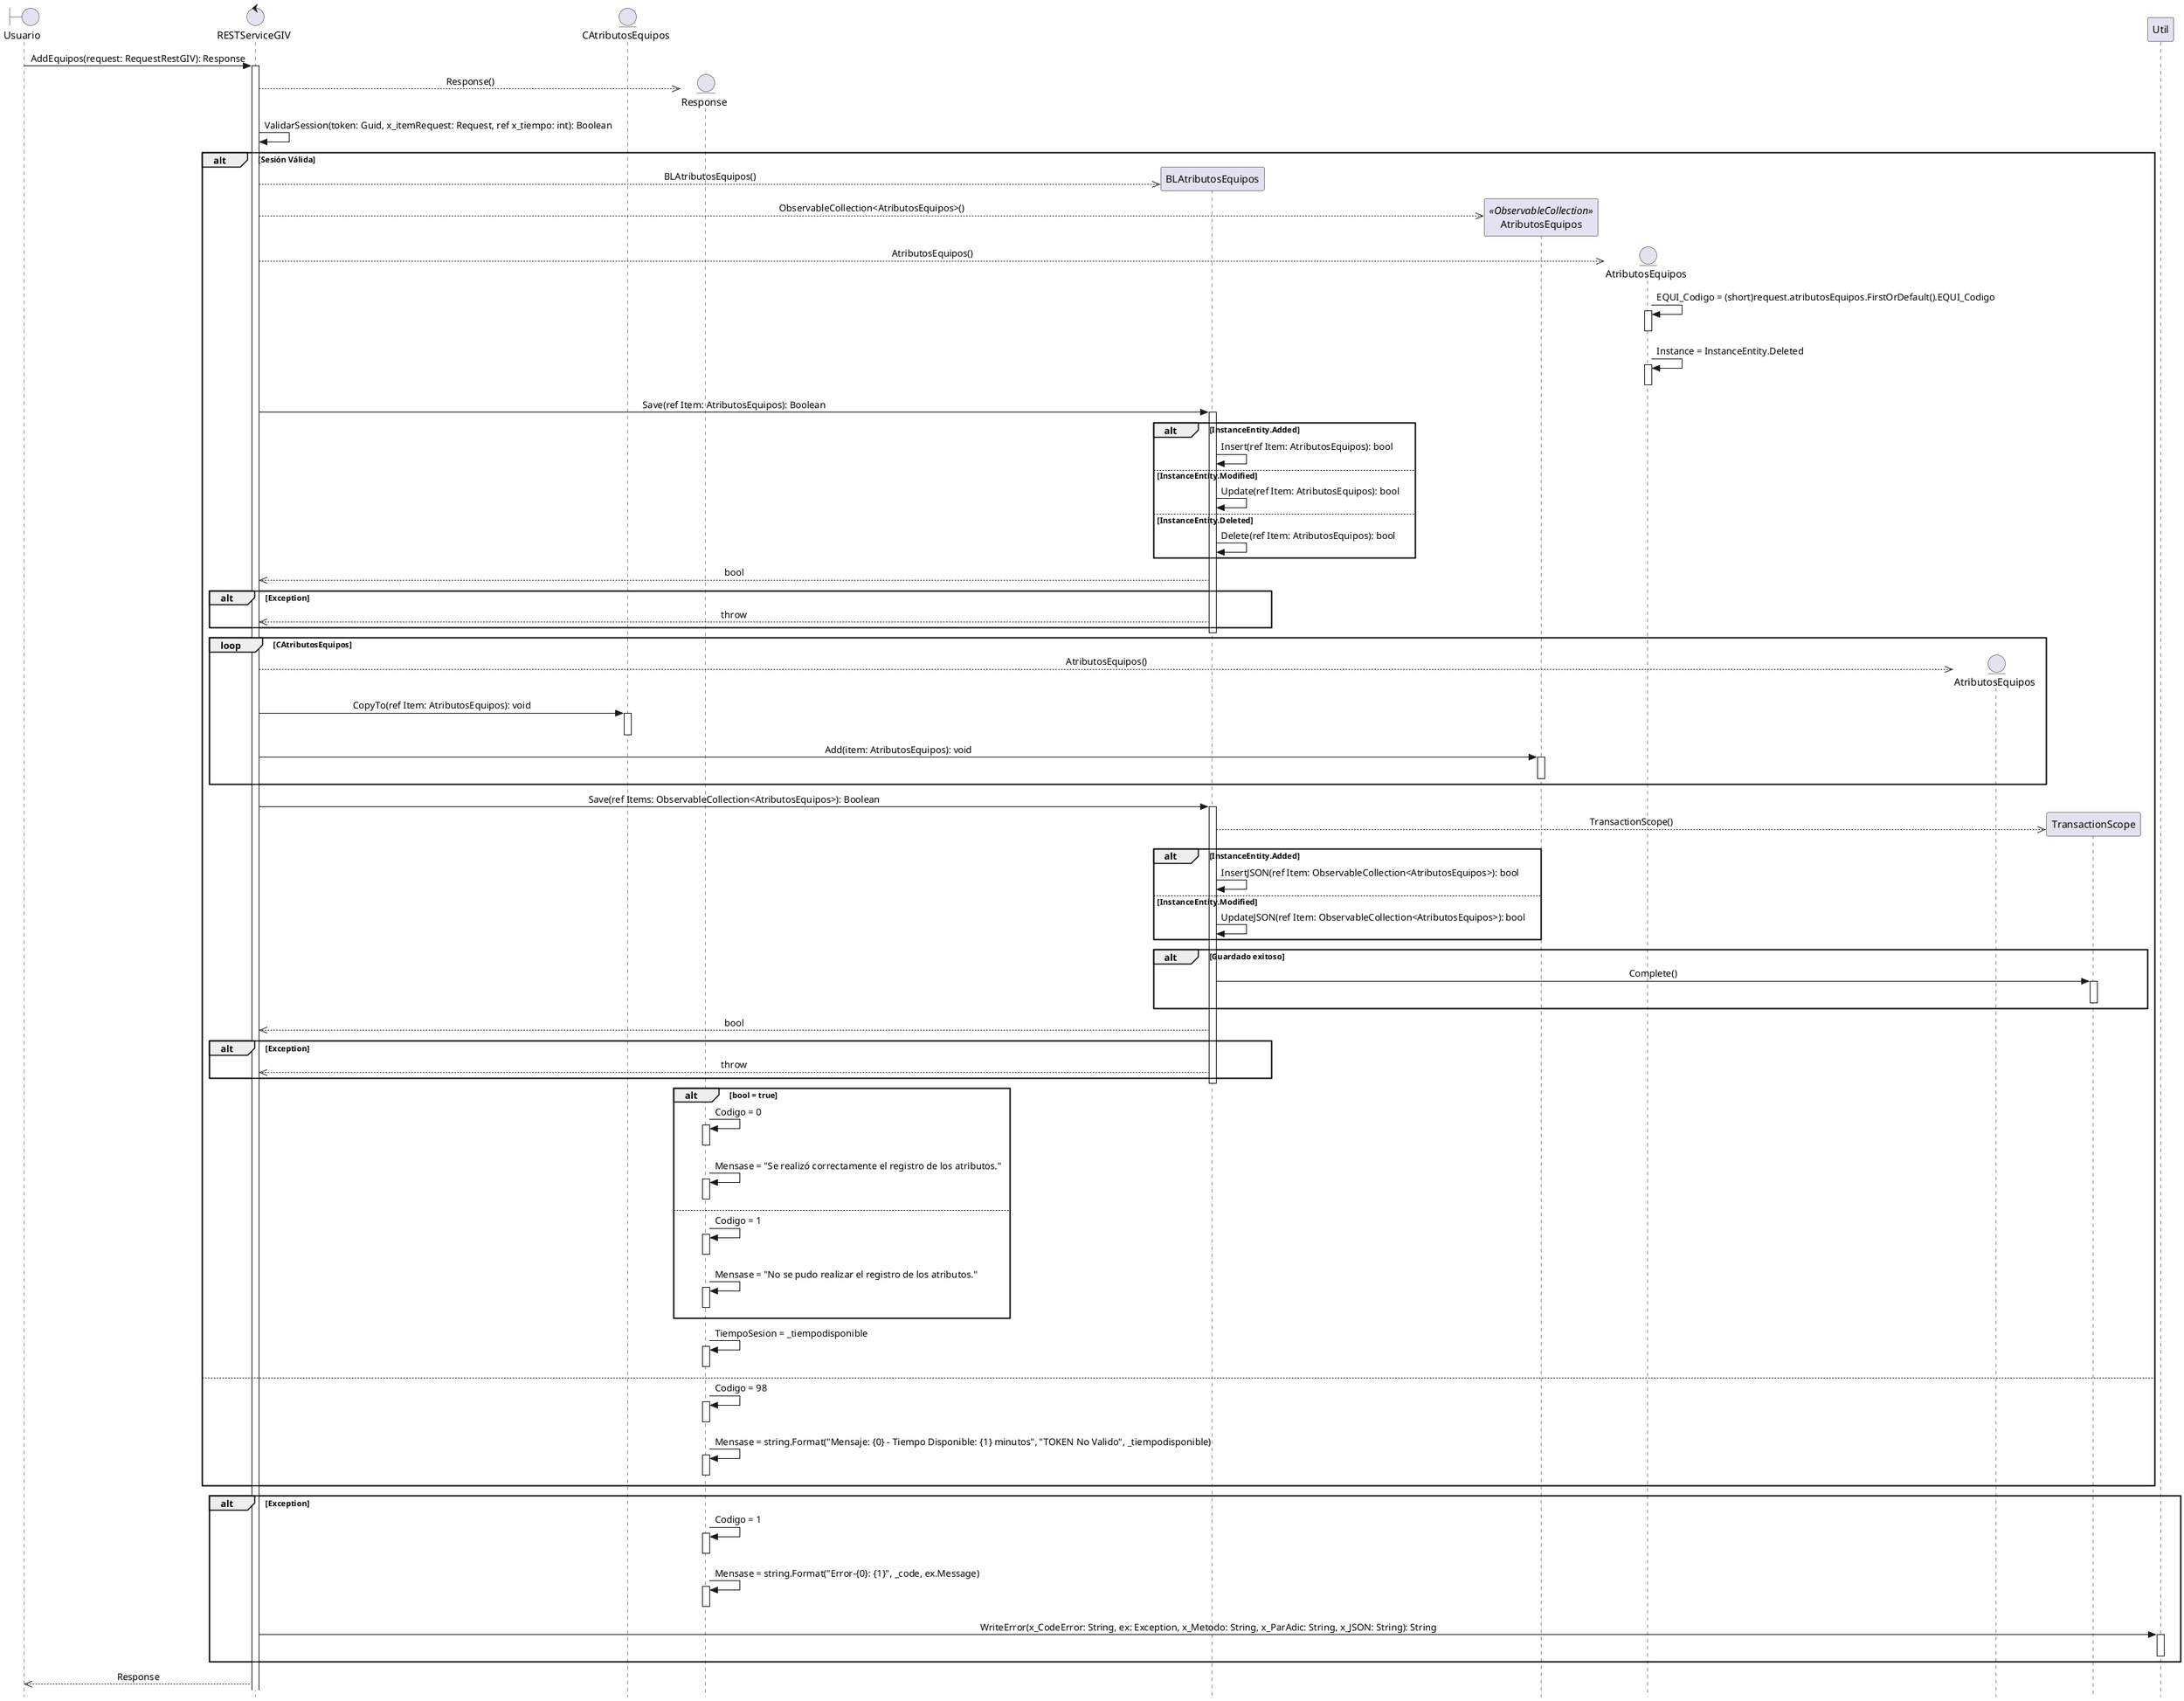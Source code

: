 @startuml Registrar equipo desde un excel
skinparam Style strictuml
skinparam SequenceMessageAlignment center
boundary Usuario
control RESTServiceGIV
entity CAtributosEquipos
entity Response
participant BLAtributosEquipos
participant AtributosEquipos as ListAtributos <<ObservableCollection>>
entity AtributosEquipos as datributo
entity AtributosEquipos as aatributo
participant TransactionScope
participant Util

Usuario -> RESTServiceGIV: AddEquipos(request: RequestRestGIV): Response
activate RESTServiceGIV
create Response
RESTServiceGIV -->> Response: Response()
RESTServiceGIV -> RESTServiceGIV: ValidarSession(token: Guid, x_itemRequest: Request, ref x_tiempo: int): Boolean
alt Sesión Válida
    create BLAtributosEquipos
    RESTServiceGIV -->> BLAtributosEquipos: BLAtributosEquipos()
    create ListAtributos
    RESTServiceGIV -->> ListAtributos: ObservableCollection<AtributosEquipos>()
    create datributo
    RESTServiceGIV -->> datributo: AtributosEquipos()
    datributo -> datributo: EQUI_Codigo = (short)request.atributosEquipos.FirstOrDefault().EQUI_Codigo
    activate datributo
    deactivate datributo
    datributo -> datributo: Instance = InstanceEntity.Deleted
    activate datributo
    deactivate datributo
    RESTServiceGIV -> BLAtributosEquipos: Save(ref Item: AtributosEquipos): Boolean
    activate BLAtributosEquipos
    alt InstanceEntity.Added
        BLAtributosEquipos -> BLAtributosEquipos: Insert(ref Item: AtributosEquipos): bool
    else InstanceEntity.Modified
        BLAtributosEquipos -> BLAtributosEquipos: Update(ref Item: AtributosEquipos): bool
    else InstanceEntity.Deleted
        BLAtributosEquipos -> BLAtributosEquipos: Delete(ref Item: AtributosEquipos): bool
    end
    BLAtributosEquipos -->> RESTServiceGIV: bool
    alt Exception
        BLAtributosEquipos -->> RESTServiceGIV: throw
    end
    deactivate BLAtributosEquipos
    loop CAtributosEquipos
        create aatributo
        RESTServiceGIV -->> aatributo: AtributosEquipos()
        RESTServiceGIV -> CAtributosEquipos: CopyTo(ref Item: AtributosEquipos): void
        activate CAtributosEquipos
        deactivate CAtributosEquipos
        RESTServiceGIV -> ListAtributos: Add(item: AtributosEquipos): void
        activate ListAtributos
        deactivate ListAtributos
    end
    RESTServiceGIV -> BLAtributosEquipos: Save(ref Items: ObservableCollection<AtributosEquipos>): Boolean
    activate BLAtributosEquipos
    create TransactionScope
    BLAtributosEquipos -->> TransactionScope: TransactionScope()
    alt InstanceEntity.Added
        BLAtributosEquipos -> BLAtributosEquipos: InsertJSON(ref Item: ObservableCollection<AtributosEquipos>): bool
    else InstanceEntity.Modified
        BLAtributosEquipos -> BLAtributosEquipos: UpdateJSON(ref Item: ObservableCollection<AtributosEquipos>): bool
    end
    alt Guardado exitoso
        BLAtributosEquipos -> TransactionScope: Complete()
        activate TransactionScope
        deactivate TransactionScope
    end
    BLAtributosEquipos -->> RESTServiceGIV: bool
    alt Exception
        BLAtributosEquipos -->> RESTServiceGIV: throw
    end
    deactivate BLAtributosEquipos
    alt bool = true
        Response -> Response: Codigo = 0
        activate Response
        deactivate Response
        Response -> Response: Mensase = "Se realizó correctamente el registro de los atributos."
        activate Response
        deactivate Response
    else
        Response -> Response: Codigo = 1
        activate Response
        deactivate Response
        Response -> Response: Mensase = "No se pudo realizar el registro de los atributos."
        activate Response
        deactivate Response
    end
    Response -> Response: TiempoSesion = _tiempodisponible
    activate Response
    deactivate Response
else
    Response -> Response: Codigo = 98
    activate Response
    deactivate Response
    Response -> Response: Mensase = string.Format("Mensaje: {0} - Tiempo Disponible: {1} minutos", "TOKEN No Valido", _tiempodisponible)
    activate Response
    deactivate Response
end
alt Exception
    Response -> Response: Codigo = 1
    activate Response
    deactivate Response
    Response -> Response: Mensase = string.Format("Error-{0}: {1}", _code, ex.Message)
    activate Response
    deactivate Response
    RESTServiceGIV -> Util: WriteError(x_CodeError: String, ex: Exception, x_Metodo: String, x_ParAdic: String, x_JSON: String): String
    activate Util
    deactivate Util
end
RESTServiceGIV -->> Usuario: Response
@enduml